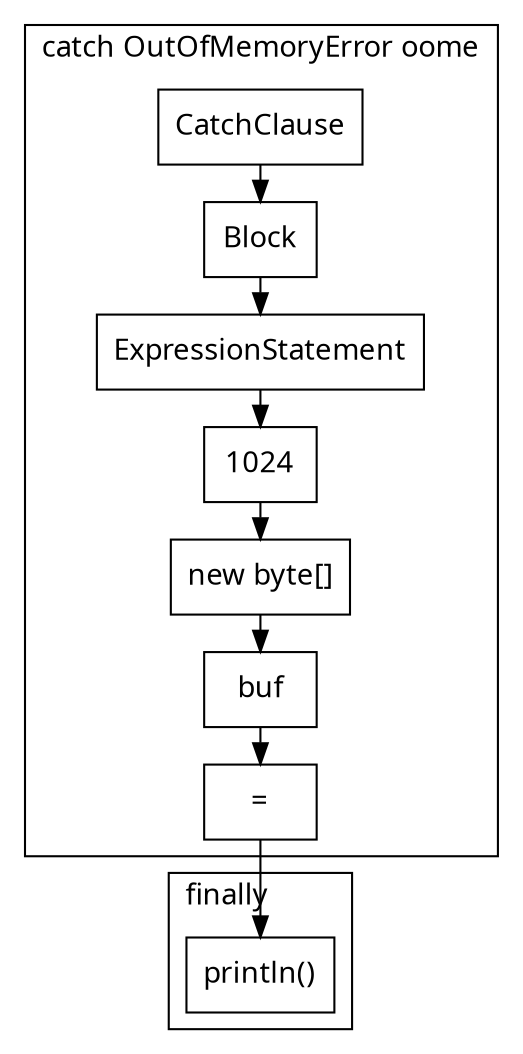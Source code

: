 digraph G_15 {
  node [
    shape = rect;
    fontname = "Handlee";
  ]
  edge [
    fontname = "Handlee";
  ]
  bgcolor = transparent;
  fontname = "Handlee";
  compound = true;
  s_172 [
    class = "catchClause catch";
    label = "CatchClause";
    fillcolor = white;
    style = filled;
  ];
  s_172_5 [
    class = "block";
    label = "Block";
    fillcolor = white;
    style = filled;
  ];
  s_173 [
    class = "expressionStatement";
    label = "ExpressionStatement";
    fillcolor = white;
    style = filled;
  ];
  s_173_2 [
    class = "assignment";
    label = "=";
    fillcolor = white;
    style = filled;
  ];
  s_173_3 [
    class = "simpleName";
    label = "buf";
    fillcolor = white;
    style = filled;
  ];
  s_173_4 [
    class = "arrayCreation";
    label = "new byte[]";
    fillcolor = white;
    style = filled;
  ];
  s_173_5 [
    class = "numberLiteral literal";
    label = "1024";
    fillcolor = white;
    style = filled;
  ];
  s_175_2 [
    class = "methodInvocation";
    label = "println()";
    fillcolor = white;
    style = filled;
  ];
  s_172 -> s_172_5;
  s_172_5 -> s_173;
  s_173 -> s_173_5;
  s_173_5 -> s_173_4;
  s_173_4 -> s_173_3;
  s_173_3 -> s_173_2;
  s_173_2 -> s_175_2;

  subgraph cluster_t_body_170 {
    label="body";
    labeljust = "l";
    ranksep = 0.5;
    pencolor = black;
   
  }
  subgraph cluster_t_catch_172 {
    label="catch OutOfMemoryError oome";
    labeljust = "l";
    ranksep = 0.5;
    pencolor = black;
    s_172; s_172_5; s_173; s_173_2; s_173_3; s_173_4; s_173_5;
  }
  subgraph cluster_t_finally_174 {
    label="finally";
    labeljust = "l";
    ranksep = 0.5;
    pencolor = black;
    s_175_2;
  }
}

